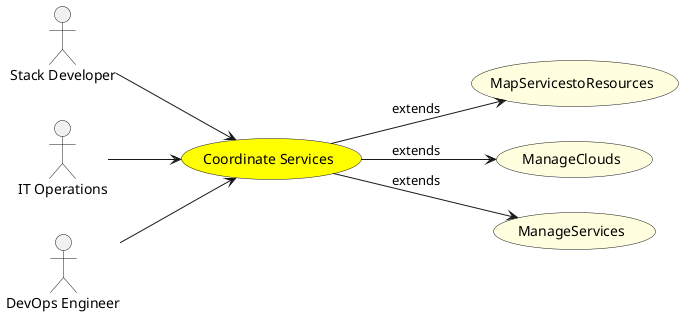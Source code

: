 @startuml


left to right direction

usecase "Coordinate Services" as CoordinateServices #yellow

Actor "Stack Developer" as StackDeveloper

StackDeveloper --> CoordinateServices

Actor "IT Operations" as ITOperations

ITOperations --> CoordinateServices

Actor "DevOps Engineer" as DevOpsEngineer

DevOpsEngineer --> CoordinateServices







usecase "MapServicestoResources" as MapServicestoResources #lightyellow

CoordinateServices --> MapServicestoResources : extends

usecase "ManageClouds" as ManageClouds #lightyellow

CoordinateServices --> ManageClouds : extends

usecase "ManageServices" as ManageServices #lightyellow

CoordinateServices --> ManageServices : extends





@enduml
